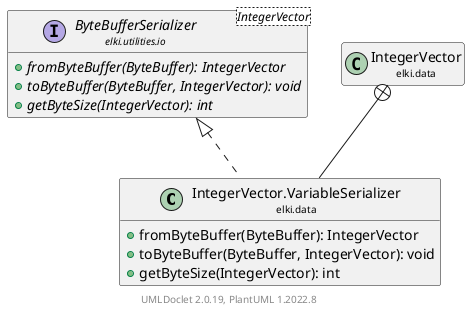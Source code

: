 @startuml
    remove .*\.(Instance|Par|Parameterizer|Factory)$
    set namespaceSeparator none
    hide empty fields
    hide empty methods

    class "<size:14>IntegerVector.VariableSerializer\n<size:10>elki.data" as elki.data.IntegerVector.VariableSerializer [[IntegerVector.VariableSerializer.html]] {
        +fromByteBuffer(ByteBuffer): IntegerVector
        +toByteBuffer(ByteBuffer, IntegerVector): void
        +getByteSize(IntegerVector): int
    }

    interface "<size:14>ByteBufferSerializer\n<size:10>elki.utilities.io" as elki.utilities.io.ByteBufferSerializer<IntegerVector> [[../utilities/io/ByteBufferSerializer.html]] {
        {abstract} +fromByteBuffer(ByteBuffer): IntegerVector
        {abstract} +toByteBuffer(ByteBuffer, IntegerVector): void
        {abstract} +getByteSize(IntegerVector): int
    }
    class "<size:14>IntegerVector\n<size:10>elki.data" as elki.data.IntegerVector [[IntegerVector.html]]

    elki.utilities.io.ByteBufferSerializer <|.. elki.data.IntegerVector.VariableSerializer
    elki.data.IntegerVector +-- elki.data.IntegerVector.VariableSerializer

    center footer UMLDoclet 2.0.19, PlantUML 1.2022.8
@enduml
